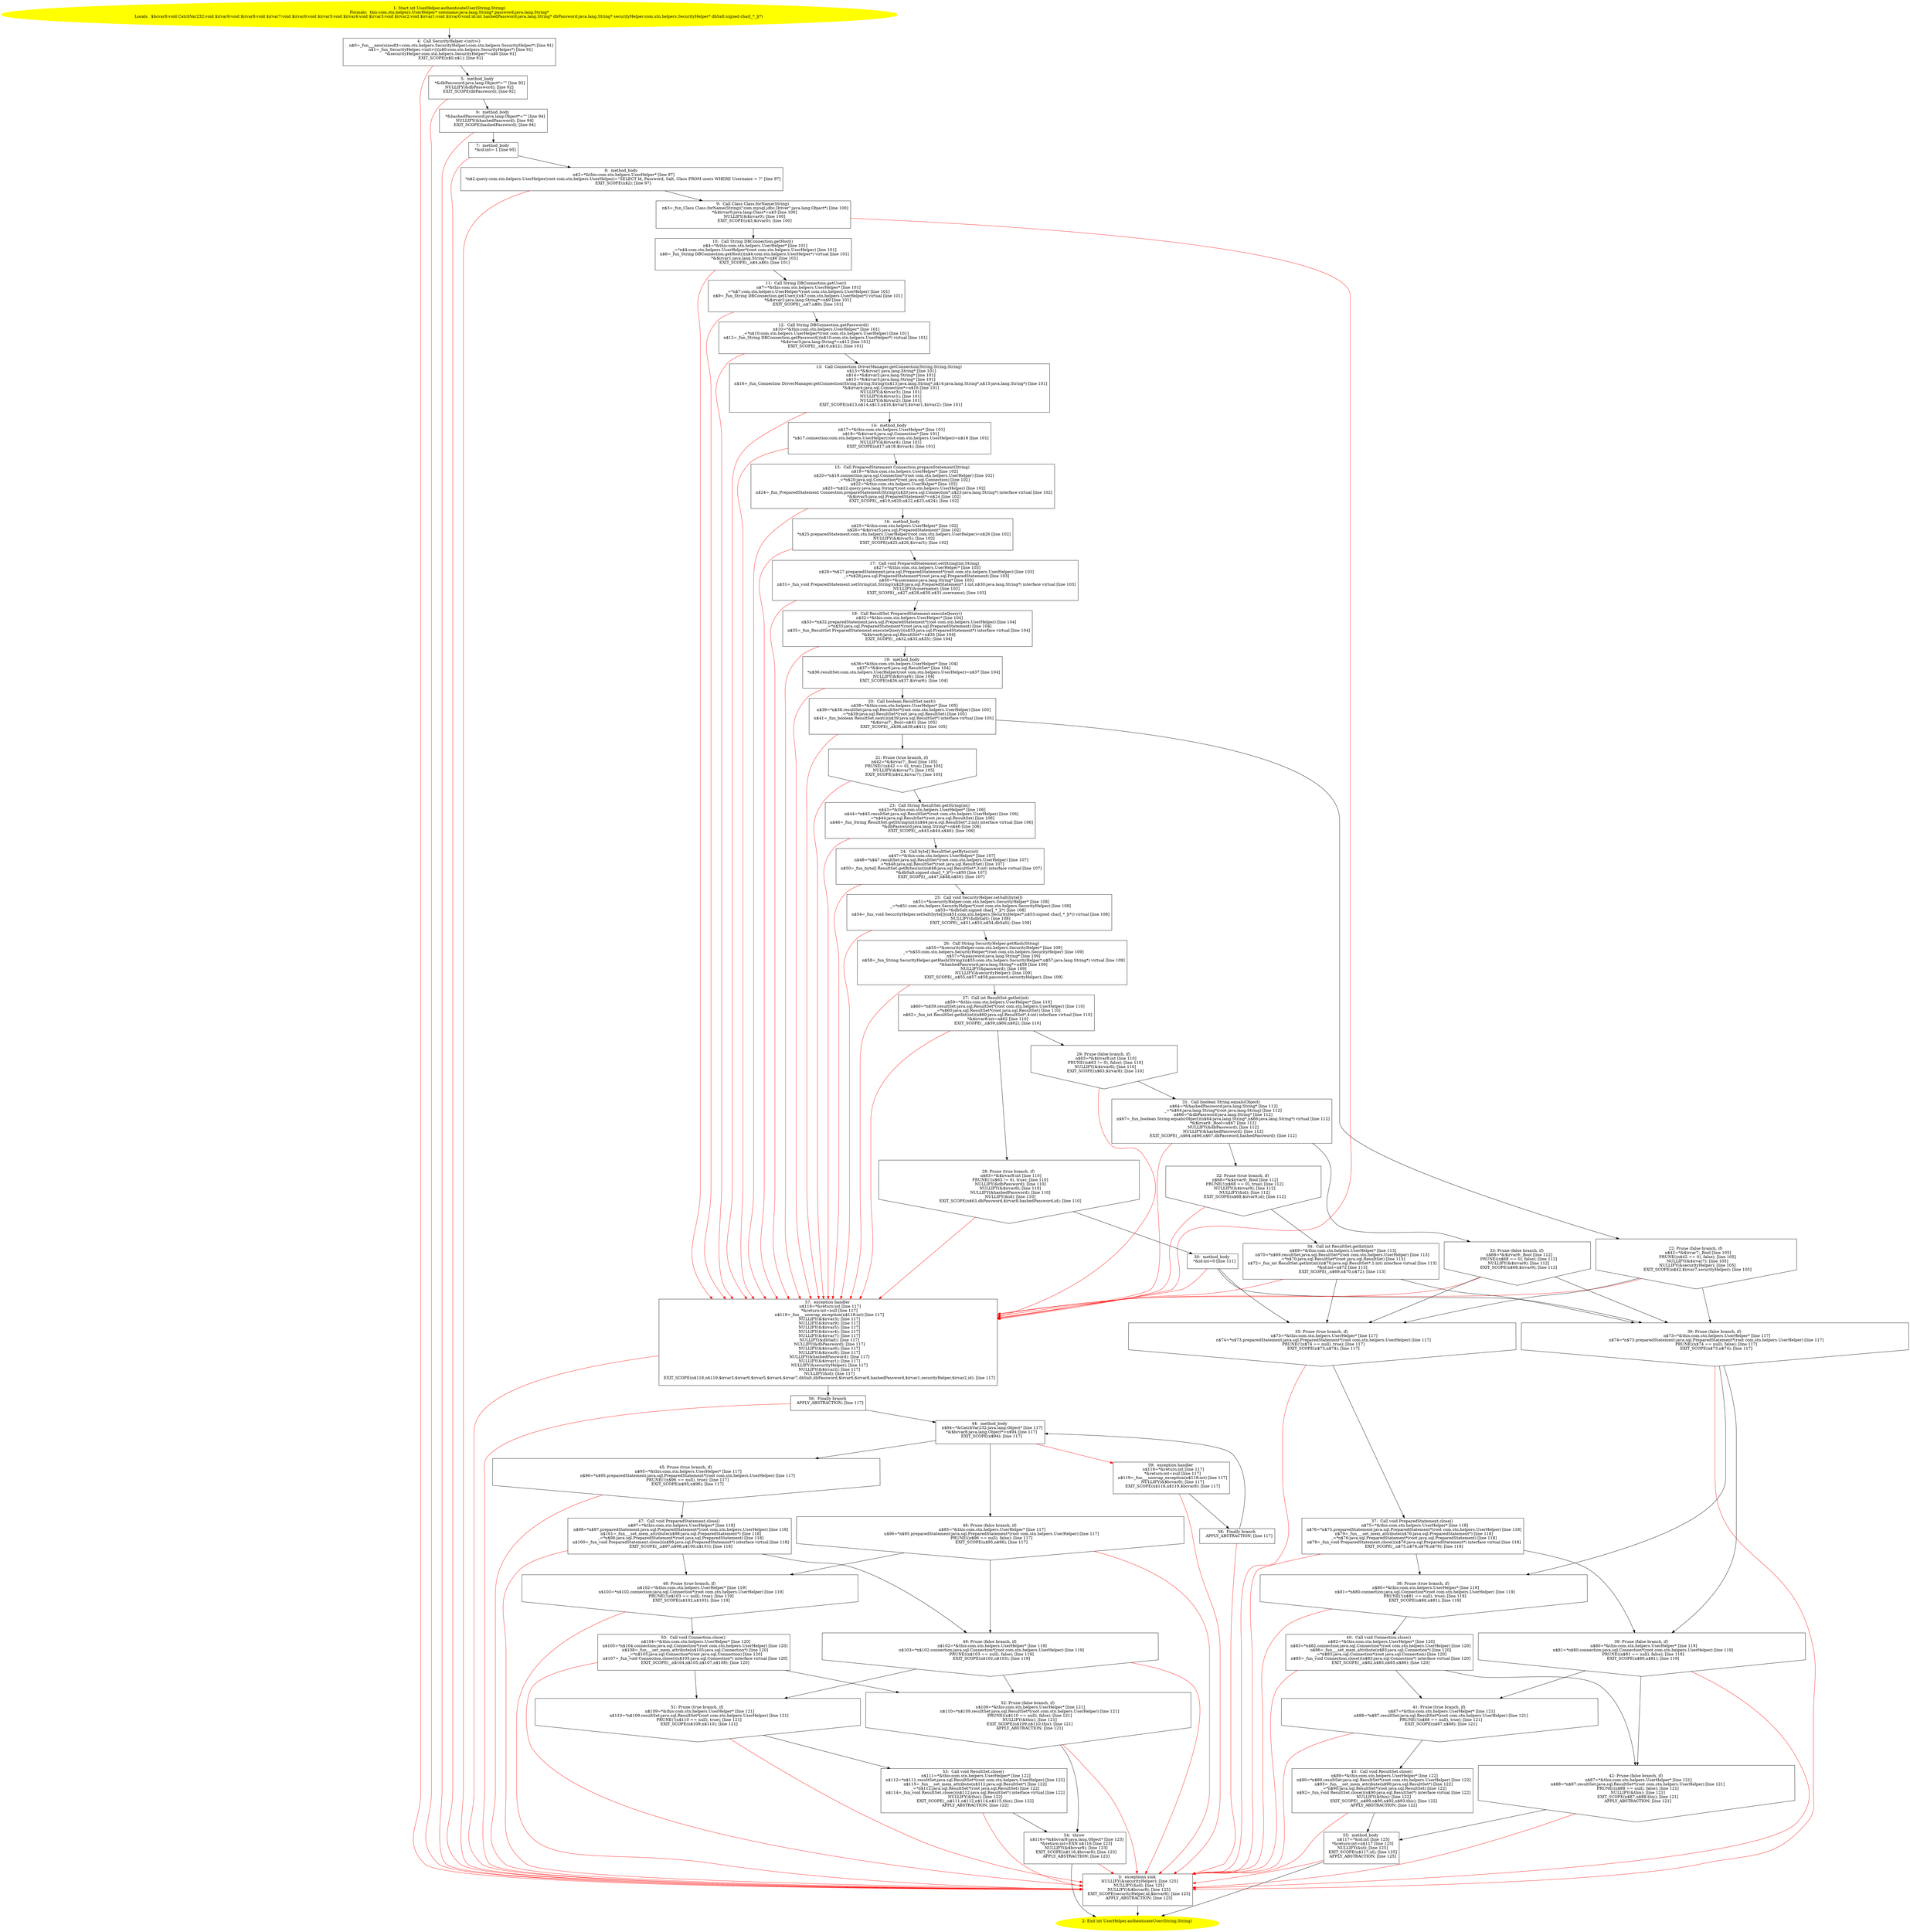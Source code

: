 /* @generated */
digraph cfg {
"com.stn.helpers.UserHelper.authenticateUser(java.lang.String,java.lang.String):int.e6f990b32f0ebd1e8c2f9adc16416275_1" [label="1: Start int UserHelper.authenticateUser(String,String)\nFormals:  this:com.stn.helpers.UserHelper* username:java.lang.String* password:java.lang.String*\nLocals:  $bcvar8:void CatchVar232:void $irvar9:void $irvar8:void $irvar7:void $irvar6:void $irvar5:void $irvar4:void $irvar3:void $irvar2:void $irvar1:void $irvar0:void id:int hashedPassword:java.lang.String* dbPassword:java.lang.String* securityHelper:com.stn.helpers.SecurityHelper* dbSalt:signed char[_*_](*) \n  " color=yellow style=filled]
	

	 "com.stn.helpers.UserHelper.authenticateUser(java.lang.String,java.lang.String):int.e6f990b32f0ebd1e8c2f9adc16416275_1" -> "com.stn.helpers.UserHelper.authenticateUser(java.lang.String,java.lang.String):int.e6f990b32f0ebd1e8c2f9adc16416275_4" ;
"com.stn.helpers.UserHelper.authenticateUser(java.lang.String,java.lang.String):int.e6f990b32f0ebd1e8c2f9adc16416275_2" [label="2: Exit int UserHelper.authenticateUser(String,String) \n  " color=yellow style=filled]
	

"com.stn.helpers.UserHelper.authenticateUser(java.lang.String,java.lang.String):int.e6f990b32f0ebd1e8c2f9adc16416275_3" [label="3:  exceptions sink \n   NULLIFY(&securityHelper); [line 125]\n  NULLIFY(&id); [line 125]\n  NULLIFY(&$bcvar8); [line 125]\n  EXIT_SCOPE(securityHelper,id,$bcvar8); [line 125]\n  APPLY_ABSTRACTION; [line 125]\n " shape="box"]
	

	 "com.stn.helpers.UserHelper.authenticateUser(java.lang.String,java.lang.String):int.e6f990b32f0ebd1e8c2f9adc16416275_3" -> "com.stn.helpers.UserHelper.authenticateUser(java.lang.String,java.lang.String):int.e6f990b32f0ebd1e8c2f9adc16416275_2" ;
"com.stn.helpers.UserHelper.authenticateUser(java.lang.String,java.lang.String):int.e6f990b32f0ebd1e8c2f9adc16416275_4" [label="4:  Call SecurityHelper.<init>() \n   n$0=_fun___new(sizeof(t=com.stn.helpers.SecurityHelper):com.stn.helpers.SecurityHelper*) [line 91]\n  n$1=_fun_SecurityHelper.<init>()(n$0:com.stn.helpers.SecurityHelper*) [line 91]\n  *&securityHelper:com.stn.helpers.SecurityHelper*=n$0 [line 91]\n  EXIT_SCOPE(n$0,n$1); [line 91]\n " shape="box"]
	

	 "com.stn.helpers.UserHelper.authenticateUser(java.lang.String,java.lang.String):int.e6f990b32f0ebd1e8c2f9adc16416275_4" -> "com.stn.helpers.UserHelper.authenticateUser(java.lang.String,java.lang.String):int.e6f990b32f0ebd1e8c2f9adc16416275_5" ;
	 "com.stn.helpers.UserHelper.authenticateUser(java.lang.String,java.lang.String):int.e6f990b32f0ebd1e8c2f9adc16416275_4" -> "com.stn.helpers.UserHelper.authenticateUser(java.lang.String,java.lang.String):int.e6f990b32f0ebd1e8c2f9adc16416275_3" [color="red" ];
"com.stn.helpers.UserHelper.authenticateUser(java.lang.String,java.lang.String):int.e6f990b32f0ebd1e8c2f9adc16416275_5" [label="5:  method_body \n   *&dbPassword:java.lang.Object*=\"\" [line 92]\n  NULLIFY(&dbPassword); [line 92]\n  EXIT_SCOPE(dbPassword); [line 92]\n " shape="box"]
	

	 "com.stn.helpers.UserHelper.authenticateUser(java.lang.String,java.lang.String):int.e6f990b32f0ebd1e8c2f9adc16416275_5" -> "com.stn.helpers.UserHelper.authenticateUser(java.lang.String,java.lang.String):int.e6f990b32f0ebd1e8c2f9adc16416275_6" ;
	 "com.stn.helpers.UserHelper.authenticateUser(java.lang.String,java.lang.String):int.e6f990b32f0ebd1e8c2f9adc16416275_5" -> "com.stn.helpers.UserHelper.authenticateUser(java.lang.String,java.lang.String):int.e6f990b32f0ebd1e8c2f9adc16416275_3" [color="red" ];
"com.stn.helpers.UserHelper.authenticateUser(java.lang.String,java.lang.String):int.e6f990b32f0ebd1e8c2f9adc16416275_6" [label="6:  method_body \n   *&hashedPassword:java.lang.Object*=\"\" [line 94]\n  NULLIFY(&hashedPassword); [line 94]\n  EXIT_SCOPE(hashedPassword); [line 94]\n " shape="box"]
	

	 "com.stn.helpers.UserHelper.authenticateUser(java.lang.String,java.lang.String):int.e6f990b32f0ebd1e8c2f9adc16416275_6" -> "com.stn.helpers.UserHelper.authenticateUser(java.lang.String,java.lang.String):int.e6f990b32f0ebd1e8c2f9adc16416275_7" ;
	 "com.stn.helpers.UserHelper.authenticateUser(java.lang.String,java.lang.String):int.e6f990b32f0ebd1e8c2f9adc16416275_6" -> "com.stn.helpers.UserHelper.authenticateUser(java.lang.String,java.lang.String):int.e6f990b32f0ebd1e8c2f9adc16416275_3" [color="red" ];
"com.stn.helpers.UserHelper.authenticateUser(java.lang.String,java.lang.String):int.e6f990b32f0ebd1e8c2f9adc16416275_7" [label="7:  method_body \n   *&id:int=-1 [line 95]\n " shape="box"]
	

	 "com.stn.helpers.UserHelper.authenticateUser(java.lang.String,java.lang.String):int.e6f990b32f0ebd1e8c2f9adc16416275_7" -> "com.stn.helpers.UserHelper.authenticateUser(java.lang.String,java.lang.String):int.e6f990b32f0ebd1e8c2f9adc16416275_8" ;
	 "com.stn.helpers.UserHelper.authenticateUser(java.lang.String,java.lang.String):int.e6f990b32f0ebd1e8c2f9adc16416275_7" -> "com.stn.helpers.UserHelper.authenticateUser(java.lang.String,java.lang.String):int.e6f990b32f0ebd1e8c2f9adc16416275_3" [color="red" ];
"com.stn.helpers.UserHelper.authenticateUser(java.lang.String,java.lang.String):int.e6f990b32f0ebd1e8c2f9adc16416275_8" [label="8:  method_body \n   n$2=*&this:com.stn.helpers.UserHelper* [line 97]\n  *n$2.query:com.stn.helpers.UserHelper(root com.stn.helpers.UserHelper)=\"SELECT Id, Password, Salt, Class FROM users WHERE Username = ?\" [line 97]\n  EXIT_SCOPE(n$2); [line 97]\n " shape="box"]
	

	 "com.stn.helpers.UserHelper.authenticateUser(java.lang.String,java.lang.String):int.e6f990b32f0ebd1e8c2f9adc16416275_8" -> "com.stn.helpers.UserHelper.authenticateUser(java.lang.String,java.lang.String):int.e6f990b32f0ebd1e8c2f9adc16416275_9" ;
	 "com.stn.helpers.UserHelper.authenticateUser(java.lang.String,java.lang.String):int.e6f990b32f0ebd1e8c2f9adc16416275_8" -> "com.stn.helpers.UserHelper.authenticateUser(java.lang.String,java.lang.String):int.e6f990b32f0ebd1e8c2f9adc16416275_3" [color="red" ];
"com.stn.helpers.UserHelper.authenticateUser(java.lang.String,java.lang.String):int.e6f990b32f0ebd1e8c2f9adc16416275_9" [label="9:  Call Class Class.forName(String) \n   n$3=_fun_Class Class.forName(String)(\"com.mysql.jdbc.Driver\":java.lang.Object*) [line 100]\n  *&$irvar0:java.lang.Class*=n$3 [line 100]\n  NULLIFY(&$irvar0); [line 100]\n  EXIT_SCOPE(n$3,$irvar0); [line 100]\n " shape="box"]
	

	 "com.stn.helpers.UserHelper.authenticateUser(java.lang.String,java.lang.String):int.e6f990b32f0ebd1e8c2f9adc16416275_9" -> "com.stn.helpers.UserHelper.authenticateUser(java.lang.String,java.lang.String):int.e6f990b32f0ebd1e8c2f9adc16416275_10" ;
	 "com.stn.helpers.UserHelper.authenticateUser(java.lang.String,java.lang.String):int.e6f990b32f0ebd1e8c2f9adc16416275_9" -> "com.stn.helpers.UserHelper.authenticateUser(java.lang.String,java.lang.String):int.e6f990b32f0ebd1e8c2f9adc16416275_57" [color="red" ];
"com.stn.helpers.UserHelper.authenticateUser(java.lang.String,java.lang.String):int.e6f990b32f0ebd1e8c2f9adc16416275_10" [label="10:  Call String DBConnection.getHost() \n   n$4=*&this:com.stn.helpers.UserHelper* [line 101]\n  _=*n$4:com.stn.helpers.UserHelper*(root com.stn.helpers.UserHelper) [line 101]\n  n$6=_fun_String DBConnection.getHost()(n$4:com.stn.helpers.UserHelper*) virtual [line 101]\n  *&$irvar1:java.lang.String*=n$6 [line 101]\n  EXIT_SCOPE(_,n$4,n$6); [line 101]\n " shape="box"]
	

	 "com.stn.helpers.UserHelper.authenticateUser(java.lang.String,java.lang.String):int.e6f990b32f0ebd1e8c2f9adc16416275_10" -> "com.stn.helpers.UserHelper.authenticateUser(java.lang.String,java.lang.String):int.e6f990b32f0ebd1e8c2f9adc16416275_11" ;
	 "com.stn.helpers.UserHelper.authenticateUser(java.lang.String,java.lang.String):int.e6f990b32f0ebd1e8c2f9adc16416275_10" -> "com.stn.helpers.UserHelper.authenticateUser(java.lang.String,java.lang.String):int.e6f990b32f0ebd1e8c2f9adc16416275_57" [color="red" ];
"com.stn.helpers.UserHelper.authenticateUser(java.lang.String,java.lang.String):int.e6f990b32f0ebd1e8c2f9adc16416275_11" [label="11:  Call String DBConnection.getUser() \n   n$7=*&this:com.stn.helpers.UserHelper* [line 101]\n  _=*n$7:com.stn.helpers.UserHelper*(root com.stn.helpers.UserHelper) [line 101]\n  n$9=_fun_String DBConnection.getUser()(n$7:com.stn.helpers.UserHelper*) virtual [line 101]\n  *&$irvar2:java.lang.String*=n$9 [line 101]\n  EXIT_SCOPE(_,n$7,n$9); [line 101]\n " shape="box"]
	

	 "com.stn.helpers.UserHelper.authenticateUser(java.lang.String,java.lang.String):int.e6f990b32f0ebd1e8c2f9adc16416275_11" -> "com.stn.helpers.UserHelper.authenticateUser(java.lang.String,java.lang.String):int.e6f990b32f0ebd1e8c2f9adc16416275_12" ;
	 "com.stn.helpers.UserHelper.authenticateUser(java.lang.String,java.lang.String):int.e6f990b32f0ebd1e8c2f9adc16416275_11" -> "com.stn.helpers.UserHelper.authenticateUser(java.lang.String,java.lang.String):int.e6f990b32f0ebd1e8c2f9adc16416275_57" [color="red" ];
"com.stn.helpers.UserHelper.authenticateUser(java.lang.String,java.lang.String):int.e6f990b32f0ebd1e8c2f9adc16416275_12" [label="12:  Call String DBConnection.getPassword() \n   n$10=*&this:com.stn.helpers.UserHelper* [line 101]\n  _=*n$10:com.stn.helpers.UserHelper*(root com.stn.helpers.UserHelper) [line 101]\n  n$12=_fun_String DBConnection.getPassword()(n$10:com.stn.helpers.UserHelper*) virtual [line 101]\n  *&$irvar3:java.lang.String*=n$12 [line 101]\n  EXIT_SCOPE(_,n$10,n$12); [line 101]\n " shape="box"]
	

	 "com.stn.helpers.UserHelper.authenticateUser(java.lang.String,java.lang.String):int.e6f990b32f0ebd1e8c2f9adc16416275_12" -> "com.stn.helpers.UserHelper.authenticateUser(java.lang.String,java.lang.String):int.e6f990b32f0ebd1e8c2f9adc16416275_13" ;
	 "com.stn.helpers.UserHelper.authenticateUser(java.lang.String,java.lang.String):int.e6f990b32f0ebd1e8c2f9adc16416275_12" -> "com.stn.helpers.UserHelper.authenticateUser(java.lang.String,java.lang.String):int.e6f990b32f0ebd1e8c2f9adc16416275_57" [color="red" ];
"com.stn.helpers.UserHelper.authenticateUser(java.lang.String,java.lang.String):int.e6f990b32f0ebd1e8c2f9adc16416275_13" [label="13:  Call Connection DriverManager.getConnection(String,String,String) \n   n$13=*&$irvar1:java.lang.String* [line 101]\n  n$14=*&$irvar2:java.lang.String* [line 101]\n  n$15=*&$irvar3:java.lang.String* [line 101]\n  n$16=_fun_Connection DriverManager.getConnection(String,String,String)(n$13:java.lang.String*,n$14:java.lang.String*,n$15:java.lang.String*) [line 101]\n  *&$irvar4:java.sql.Connection*=n$16 [line 101]\n  NULLIFY(&$irvar3); [line 101]\n  NULLIFY(&$irvar1); [line 101]\n  NULLIFY(&$irvar2); [line 101]\n  EXIT_SCOPE(n$13,n$14,n$15,n$16,$irvar3,$irvar1,$irvar2); [line 101]\n " shape="box"]
	

	 "com.stn.helpers.UserHelper.authenticateUser(java.lang.String,java.lang.String):int.e6f990b32f0ebd1e8c2f9adc16416275_13" -> "com.stn.helpers.UserHelper.authenticateUser(java.lang.String,java.lang.String):int.e6f990b32f0ebd1e8c2f9adc16416275_14" ;
	 "com.stn.helpers.UserHelper.authenticateUser(java.lang.String,java.lang.String):int.e6f990b32f0ebd1e8c2f9adc16416275_13" -> "com.stn.helpers.UserHelper.authenticateUser(java.lang.String,java.lang.String):int.e6f990b32f0ebd1e8c2f9adc16416275_57" [color="red" ];
"com.stn.helpers.UserHelper.authenticateUser(java.lang.String,java.lang.String):int.e6f990b32f0ebd1e8c2f9adc16416275_14" [label="14:  method_body \n   n$17=*&this:com.stn.helpers.UserHelper* [line 101]\n  n$18=*&$irvar4:java.sql.Connection* [line 101]\n  *n$17.connection:com.stn.helpers.UserHelper(root com.stn.helpers.UserHelper)=n$18 [line 101]\n  NULLIFY(&$irvar4); [line 101]\n  EXIT_SCOPE(n$17,n$18,$irvar4); [line 101]\n " shape="box"]
	

	 "com.stn.helpers.UserHelper.authenticateUser(java.lang.String,java.lang.String):int.e6f990b32f0ebd1e8c2f9adc16416275_14" -> "com.stn.helpers.UserHelper.authenticateUser(java.lang.String,java.lang.String):int.e6f990b32f0ebd1e8c2f9adc16416275_15" ;
	 "com.stn.helpers.UserHelper.authenticateUser(java.lang.String,java.lang.String):int.e6f990b32f0ebd1e8c2f9adc16416275_14" -> "com.stn.helpers.UserHelper.authenticateUser(java.lang.String,java.lang.String):int.e6f990b32f0ebd1e8c2f9adc16416275_57" [color="red" ];
"com.stn.helpers.UserHelper.authenticateUser(java.lang.String,java.lang.String):int.e6f990b32f0ebd1e8c2f9adc16416275_15" [label="15:  Call PreparedStatement Connection.prepareStatement(String) \n   n$19=*&this:com.stn.helpers.UserHelper* [line 102]\n  n$20=*n$19.connection:java.sql.Connection*(root com.stn.helpers.UserHelper) [line 102]\n  _=*n$20:java.sql.Connection*(root java.sql.Connection) [line 102]\n  n$22=*&this:com.stn.helpers.UserHelper* [line 102]\n  n$23=*n$22.query:java.lang.String*(root com.stn.helpers.UserHelper) [line 102]\n  n$24=_fun_PreparedStatement Connection.prepareStatement(String)(n$20:java.sql.Connection*,n$23:java.lang.String*) interface virtual [line 102]\n  *&$irvar5:java.sql.PreparedStatement*=n$24 [line 102]\n  EXIT_SCOPE(_,n$19,n$20,n$22,n$23,n$24); [line 102]\n " shape="box"]
	

	 "com.stn.helpers.UserHelper.authenticateUser(java.lang.String,java.lang.String):int.e6f990b32f0ebd1e8c2f9adc16416275_15" -> "com.stn.helpers.UserHelper.authenticateUser(java.lang.String,java.lang.String):int.e6f990b32f0ebd1e8c2f9adc16416275_16" ;
	 "com.stn.helpers.UserHelper.authenticateUser(java.lang.String,java.lang.String):int.e6f990b32f0ebd1e8c2f9adc16416275_15" -> "com.stn.helpers.UserHelper.authenticateUser(java.lang.String,java.lang.String):int.e6f990b32f0ebd1e8c2f9adc16416275_57" [color="red" ];
"com.stn.helpers.UserHelper.authenticateUser(java.lang.String,java.lang.String):int.e6f990b32f0ebd1e8c2f9adc16416275_16" [label="16:  method_body \n   n$25=*&this:com.stn.helpers.UserHelper* [line 102]\n  n$26=*&$irvar5:java.sql.PreparedStatement* [line 102]\n  *n$25.preparedStatement:com.stn.helpers.UserHelper(root com.stn.helpers.UserHelper)=n$26 [line 102]\n  NULLIFY(&$irvar5); [line 102]\n  EXIT_SCOPE(n$25,n$26,$irvar5); [line 102]\n " shape="box"]
	

	 "com.stn.helpers.UserHelper.authenticateUser(java.lang.String,java.lang.String):int.e6f990b32f0ebd1e8c2f9adc16416275_16" -> "com.stn.helpers.UserHelper.authenticateUser(java.lang.String,java.lang.String):int.e6f990b32f0ebd1e8c2f9adc16416275_17" ;
	 "com.stn.helpers.UserHelper.authenticateUser(java.lang.String,java.lang.String):int.e6f990b32f0ebd1e8c2f9adc16416275_16" -> "com.stn.helpers.UserHelper.authenticateUser(java.lang.String,java.lang.String):int.e6f990b32f0ebd1e8c2f9adc16416275_57" [color="red" ];
"com.stn.helpers.UserHelper.authenticateUser(java.lang.String,java.lang.String):int.e6f990b32f0ebd1e8c2f9adc16416275_17" [label="17:  Call void PreparedStatement.setString(int,String) \n   n$27=*&this:com.stn.helpers.UserHelper* [line 103]\n  n$28=*n$27.preparedStatement:java.sql.PreparedStatement*(root com.stn.helpers.UserHelper) [line 103]\n  _=*n$28:java.sql.PreparedStatement*(root java.sql.PreparedStatement) [line 103]\n  n$30=*&username:java.lang.String* [line 103]\n  n$31=_fun_void PreparedStatement.setString(int,String)(n$28:java.sql.PreparedStatement*,1:int,n$30:java.lang.String*) interface virtual [line 103]\n  NULLIFY(&username); [line 103]\n  EXIT_SCOPE(_,n$27,n$28,n$30,n$31,username); [line 103]\n " shape="box"]
	

	 "com.stn.helpers.UserHelper.authenticateUser(java.lang.String,java.lang.String):int.e6f990b32f0ebd1e8c2f9adc16416275_17" -> "com.stn.helpers.UserHelper.authenticateUser(java.lang.String,java.lang.String):int.e6f990b32f0ebd1e8c2f9adc16416275_18" ;
	 "com.stn.helpers.UserHelper.authenticateUser(java.lang.String,java.lang.String):int.e6f990b32f0ebd1e8c2f9adc16416275_17" -> "com.stn.helpers.UserHelper.authenticateUser(java.lang.String,java.lang.String):int.e6f990b32f0ebd1e8c2f9adc16416275_57" [color="red" ];
"com.stn.helpers.UserHelper.authenticateUser(java.lang.String,java.lang.String):int.e6f990b32f0ebd1e8c2f9adc16416275_18" [label="18:  Call ResultSet PreparedStatement.executeQuery() \n   n$32=*&this:com.stn.helpers.UserHelper* [line 104]\n  n$33=*n$32.preparedStatement:java.sql.PreparedStatement*(root com.stn.helpers.UserHelper) [line 104]\n  _=*n$33:java.sql.PreparedStatement*(root java.sql.PreparedStatement) [line 104]\n  n$35=_fun_ResultSet PreparedStatement.executeQuery()(n$33:java.sql.PreparedStatement*) interface virtual [line 104]\n  *&$irvar6:java.sql.ResultSet*=n$35 [line 104]\n  EXIT_SCOPE(_,n$32,n$33,n$35); [line 104]\n " shape="box"]
	

	 "com.stn.helpers.UserHelper.authenticateUser(java.lang.String,java.lang.String):int.e6f990b32f0ebd1e8c2f9adc16416275_18" -> "com.stn.helpers.UserHelper.authenticateUser(java.lang.String,java.lang.String):int.e6f990b32f0ebd1e8c2f9adc16416275_19" ;
	 "com.stn.helpers.UserHelper.authenticateUser(java.lang.String,java.lang.String):int.e6f990b32f0ebd1e8c2f9adc16416275_18" -> "com.stn.helpers.UserHelper.authenticateUser(java.lang.String,java.lang.String):int.e6f990b32f0ebd1e8c2f9adc16416275_57" [color="red" ];
"com.stn.helpers.UserHelper.authenticateUser(java.lang.String,java.lang.String):int.e6f990b32f0ebd1e8c2f9adc16416275_19" [label="19:  method_body \n   n$36=*&this:com.stn.helpers.UserHelper* [line 104]\n  n$37=*&$irvar6:java.sql.ResultSet* [line 104]\n  *n$36.resultSet:com.stn.helpers.UserHelper(root com.stn.helpers.UserHelper)=n$37 [line 104]\n  NULLIFY(&$irvar6); [line 104]\n  EXIT_SCOPE(n$36,n$37,$irvar6); [line 104]\n " shape="box"]
	

	 "com.stn.helpers.UserHelper.authenticateUser(java.lang.String,java.lang.String):int.e6f990b32f0ebd1e8c2f9adc16416275_19" -> "com.stn.helpers.UserHelper.authenticateUser(java.lang.String,java.lang.String):int.e6f990b32f0ebd1e8c2f9adc16416275_20" ;
	 "com.stn.helpers.UserHelper.authenticateUser(java.lang.String,java.lang.String):int.e6f990b32f0ebd1e8c2f9adc16416275_19" -> "com.stn.helpers.UserHelper.authenticateUser(java.lang.String,java.lang.String):int.e6f990b32f0ebd1e8c2f9adc16416275_57" [color="red" ];
"com.stn.helpers.UserHelper.authenticateUser(java.lang.String,java.lang.String):int.e6f990b32f0ebd1e8c2f9adc16416275_20" [label="20:  Call boolean ResultSet.next() \n   n$38=*&this:com.stn.helpers.UserHelper* [line 105]\n  n$39=*n$38.resultSet:java.sql.ResultSet*(root com.stn.helpers.UserHelper) [line 105]\n  _=*n$39:java.sql.ResultSet*(root java.sql.ResultSet) [line 105]\n  n$41=_fun_boolean ResultSet.next()(n$39:java.sql.ResultSet*) interface virtual [line 105]\n  *&$irvar7:_Bool=n$41 [line 105]\n  EXIT_SCOPE(_,n$38,n$39,n$41); [line 105]\n " shape="box"]
	

	 "com.stn.helpers.UserHelper.authenticateUser(java.lang.String,java.lang.String):int.e6f990b32f0ebd1e8c2f9adc16416275_20" -> "com.stn.helpers.UserHelper.authenticateUser(java.lang.String,java.lang.String):int.e6f990b32f0ebd1e8c2f9adc16416275_21" ;
	 "com.stn.helpers.UserHelper.authenticateUser(java.lang.String,java.lang.String):int.e6f990b32f0ebd1e8c2f9adc16416275_20" -> "com.stn.helpers.UserHelper.authenticateUser(java.lang.String,java.lang.String):int.e6f990b32f0ebd1e8c2f9adc16416275_22" ;
	 "com.stn.helpers.UserHelper.authenticateUser(java.lang.String,java.lang.String):int.e6f990b32f0ebd1e8c2f9adc16416275_20" -> "com.stn.helpers.UserHelper.authenticateUser(java.lang.String,java.lang.String):int.e6f990b32f0ebd1e8c2f9adc16416275_57" [color="red" ];
"com.stn.helpers.UserHelper.authenticateUser(java.lang.String,java.lang.String):int.e6f990b32f0ebd1e8c2f9adc16416275_21" [label="21: Prune (true branch, if) \n   n$42=*&$irvar7:_Bool [line 105]\n  PRUNE(!(n$42 == 0), true); [line 105]\n  NULLIFY(&$irvar7); [line 105]\n  EXIT_SCOPE(n$42,$irvar7); [line 105]\n " shape="invhouse"]
	

	 "com.stn.helpers.UserHelper.authenticateUser(java.lang.String,java.lang.String):int.e6f990b32f0ebd1e8c2f9adc16416275_21" -> "com.stn.helpers.UserHelper.authenticateUser(java.lang.String,java.lang.String):int.e6f990b32f0ebd1e8c2f9adc16416275_23" ;
	 "com.stn.helpers.UserHelper.authenticateUser(java.lang.String,java.lang.String):int.e6f990b32f0ebd1e8c2f9adc16416275_21" -> "com.stn.helpers.UserHelper.authenticateUser(java.lang.String,java.lang.String):int.e6f990b32f0ebd1e8c2f9adc16416275_57" [color="red" ];
"com.stn.helpers.UserHelper.authenticateUser(java.lang.String,java.lang.String):int.e6f990b32f0ebd1e8c2f9adc16416275_22" [label="22: Prune (false branch, if) \n   n$42=*&$irvar7:_Bool [line 105]\n  PRUNE((n$42 == 0), false); [line 105]\n  NULLIFY(&$irvar7); [line 105]\n  NULLIFY(&securityHelper); [line 105]\n  EXIT_SCOPE(n$42,$irvar7,securityHelper); [line 105]\n " shape="invhouse"]
	

	 "com.stn.helpers.UserHelper.authenticateUser(java.lang.String,java.lang.String):int.e6f990b32f0ebd1e8c2f9adc16416275_22" -> "com.stn.helpers.UserHelper.authenticateUser(java.lang.String,java.lang.String):int.e6f990b32f0ebd1e8c2f9adc16416275_35" ;
	 "com.stn.helpers.UserHelper.authenticateUser(java.lang.String,java.lang.String):int.e6f990b32f0ebd1e8c2f9adc16416275_22" -> "com.stn.helpers.UserHelper.authenticateUser(java.lang.String,java.lang.String):int.e6f990b32f0ebd1e8c2f9adc16416275_36" ;
	 "com.stn.helpers.UserHelper.authenticateUser(java.lang.String,java.lang.String):int.e6f990b32f0ebd1e8c2f9adc16416275_22" -> "com.stn.helpers.UserHelper.authenticateUser(java.lang.String,java.lang.String):int.e6f990b32f0ebd1e8c2f9adc16416275_57" [color="red" ];
"com.stn.helpers.UserHelper.authenticateUser(java.lang.String,java.lang.String):int.e6f990b32f0ebd1e8c2f9adc16416275_23" [label="23:  Call String ResultSet.getString(int) \n   n$43=*&this:com.stn.helpers.UserHelper* [line 106]\n  n$44=*n$43.resultSet:java.sql.ResultSet*(root com.stn.helpers.UserHelper) [line 106]\n  _=*n$44:java.sql.ResultSet*(root java.sql.ResultSet) [line 106]\n  n$46=_fun_String ResultSet.getString(int)(n$44:java.sql.ResultSet*,2:int) interface virtual [line 106]\n  *&dbPassword:java.lang.String*=n$46 [line 106]\n  EXIT_SCOPE(_,n$43,n$44,n$46); [line 106]\n " shape="box"]
	

	 "com.stn.helpers.UserHelper.authenticateUser(java.lang.String,java.lang.String):int.e6f990b32f0ebd1e8c2f9adc16416275_23" -> "com.stn.helpers.UserHelper.authenticateUser(java.lang.String,java.lang.String):int.e6f990b32f0ebd1e8c2f9adc16416275_24" ;
	 "com.stn.helpers.UserHelper.authenticateUser(java.lang.String,java.lang.String):int.e6f990b32f0ebd1e8c2f9adc16416275_23" -> "com.stn.helpers.UserHelper.authenticateUser(java.lang.String,java.lang.String):int.e6f990b32f0ebd1e8c2f9adc16416275_57" [color="red" ];
"com.stn.helpers.UserHelper.authenticateUser(java.lang.String,java.lang.String):int.e6f990b32f0ebd1e8c2f9adc16416275_24" [label="24:  Call byte[] ResultSet.getBytes(int) \n   n$47=*&this:com.stn.helpers.UserHelper* [line 107]\n  n$48=*n$47.resultSet:java.sql.ResultSet*(root com.stn.helpers.UserHelper) [line 107]\n  _=*n$48:java.sql.ResultSet*(root java.sql.ResultSet) [line 107]\n  n$50=_fun_byte[] ResultSet.getBytes(int)(n$48:java.sql.ResultSet*,3:int) interface virtual [line 107]\n  *&dbSalt:signed char[_*_](*)=n$50 [line 107]\n  EXIT_SCOPE(_,n$47,n$48,n$50); [line 107]\n " shape="box"]
	

	 "com.stn.helpers.UserHelper.authenticateUser(java.lang.String,java.lang.String):int.e6f990b32f0ebd1e8c2f9adc16416275_24" -> "com.stn.helpers.UserHelper.authenticateUser(java.lang.String,java.lang.String):int.e6f990b32f0ebd1e8c2f9adc16416275_25" ;
	 "com.stn.helpers.UserHelper.authenticateUser(java.lang.String,java.lang.String):int.e6f990b32f0ebd1e8c2f9adc16416275_24" -> "com.stn.helpers.UserHelper.authenticateUser(java.lang.String,java.lang.String):int.e6f990b32f0ebd1e8c2f9adc16416275_57" [color="red" ];
"com.stn.helpers.UserHelper.authenticateUser(java.lang.String,java.lang.String):int.e6f990b32f0ebd1e8c2f9adc16416275_25" [label="25:  Call void SecurityHelper.setSalt(byte[]) \n   n$51=*&securityHelper:com.stn.helpers.SecurityHelper* [line 108]\n  _=*n$51:com.stn.helpers.SecurityHelper*(root com.stn.helpers.SecurityHelper) [line 108]\n  n$53=*&dbSalt:signed char[_*_](*) [line 108]\n  n$54=_fun_void SecurityHelper.setSalt(byte[])(n$51:com.stn.helpers.SecurityHelper*,n$53:signed char[_*_](*)) virtual [line 108]\n  NULLIFY(&dbSalt); [line 108]\n  EXIT_SCOPE(_,n$51,n$53,n$54,dbSalt); [line 108]\n " shape="box"]
	

	 "com.stn.helpers.UserHelper.authenticateUser(java.lang.String,java.lang.String):int.e6f990b32f0ebd1e8c2f9adc16416275_25" -> "com.stn.helpers.UserHelper.authenticateUser(java.lang.String,java.lang.String):int.e6f990b32f0ebd1e8c2f9adc16416275_26" ;
	 "com.stn.helpers.UserHelper.authenticateUser(java.lang.String,java.lang.String):int.e6f990b32f0ebd1e8c2f9adc16416275_25" -> "com.stn.helpers.UserHelper.authenticateUser(java.lang.String,java.lang.String):int.e6f990b32f0ebd1e8c2f9adc16416275_57" [color="red" ];
"com.stn.helpers.UserHelper.authenticateUser(java.lang.String,java.lang.String):int.e6f990b32f0ebd1e8c2f9adc16416275_26" [label="26:  Call String SecurityHelper.getHash(String) \n   n$55=*&securityHelper:com.stn.helpers.SecurityHelper* [line 109]\n  _=*n$55:com.stn.helpers.SecurityHelper*(root com.stn.helpers.SecurityHelper) [line 109]\n  n$57=*&password:java.lang.String* [line 109]\n  n$58=_fun_String SecurityHelper.getHash(String)(n$55:com.stn.helpers.SecurityHelper*,n$57:java.lang.String*) virtual [line 109]\n  *&hashedPassword:java.lang.String*=n$58 [line 109]\n  NULLIFY(&password); [line 109]\n  NULLIFY(&securityHelper); [line 109]\n  EXIT_SCOPE(_,n$55,n$57,n$58,password,securityHelper); [line 109]\n " shape="box"]
	

	 "com.stn.helpers.UserHelper.authenticateUser(java.lang.String,java.lang.String):int.e6f990b32f0ebd1e8c2f9adc16416275_26" -> "com.stn.helpers.UserHelper.authenticateUser(java.lang.String,java.lang.String):int.e6f990b32f0ebd1e8c2f9adc16416275_27" ;
	 "com.stn.helpers.UserHelper.authenticateUser(java.lang.String,java.lang.String):int.e6f990b32f0ebd1e8c2f9adc16416275_26" -> "com.stn.helpers.UserHelper.authenticateUser(java.lang.String,java.lang.String):int.e6f990b32f0ebd1e8c2f9adc16416275_57" [color="red" ];
"com.stn.helpers.UserHelper.authenticateUser(java.lang.String,java.lang.String):int.e6f990b32f0ebd1e8c2f9adc16416275_27" [label="27:  Call int ResultSet.getInt(int) \n   n$59=*&this:com.stn.helpers.UserHelper* [line 110]\n  n$60=*n$59.resultSet:java.sql.ResultSet*(root com.stn.helpers.UserHelper) [line 110]\n  _=*n$60:java.sql.ResultSet*(root java.sql.ResultSet) [line 110]\n  n$62=_fun_int ResultSet.getInt(int)(n$60:java.sql.ResultSet*,4:int) interface virtual [line 110]\n  *&$irvar8:int=n$62 [line 110]\n  EXIT_SCOPE(_,n$59,n$60,n$62); [line 110]\n " shape="box"]
	

	 "com.stn.helpers.UserHelper.authenticateUser(java.lang.String,java.lang.String):int.e6f990b32f0ebd1e8c2f9adc16416275_27" -> "com.stn.helpers.UserHelper.authenticateUser(java.lang.String,java.lang.String):int.e6f990b32f0ebd1e8c2f9adc16416275_28" ;
	 "com.stn.helpers.UserHelper.authenticateUser(java.lang.String,java.lang.String):int.e6f990b32f0ebd1e8c2f9adc16416275_27" -> "com.stn.helpers.UserHelper.authenticateUser(java.lang.String,java.lang.String):int.e6f990b32f0ebd1e8c2f9adc16416275_29" ;
	 "com.stn.helpers.UserHelper.authenticateUser(java.lang.String,java.lang.String):int.e6f990b32f0ebd1e8c2f9adc16416275_27" -> "com.stn.helpers.UserHelper.authenticateUser(java.lang.String,java.lang.String):int.e6f990b32f0ebd1e8c2f9adc16416275_57" [color="red" ];
"com.stn.helpers.UserHelper.authenticateUser(java.lang.String,java.lang.String):int.e6f990b32f0ebd1e8c2f9adc16416275_28" [label="28: Prune (true branch, if) \n   n$63=*&$irvar8:int [line 110]\n  PRUNE(!(n$63 != 0), true); [line 110]\n  NULLIFY(&dbPassword); [line 110]\n  NULLIFY(&$irvar8); [line 110]\n  NULLIFY(&hashedPassword); [line 110]\n  NULLIFY(&id); [line 110]\n  EXIT_SCOPE(n$63,dbPassword,$irvar8,hashedPassword,id); [line 110]\n " shape="invhouse"]
	

	 "com.stn.helpers.UserHelper.authenticateUser(java.lang.String,java.lang.String):int.e6f990b32f0ebd1e8c2f9adc16416275_28" -> "com.stn.helpers.UserHelper.authenticateUser(java.lang.String,java.lang.String):int.e6f990b32f0ebd1e8c2f9adc16416275_30" ;
	 "com.stn.helpers.UserHelper.authenticateUser(java.lang.String,java.lang.String):int.e6f990b32f0ebd1e8c2f9adc16416275_28" -> "com.stn.helpers.UserHelper.authenticateUser(java.lang.String,java.lang.String):int.e6f990b32f0ebd1e8c2f9adc16416275_57" [color="red" ];
"com.stn.helpers.UserHelper.authenticateUser(java.lang.String,java.lang.String):int.e6f990b32f0ebd1e8c2f9adc16416275_29" [label="29: Prune (false branch, if) \n   n$63=*&$irvar8:int [line 110]\n  PRUNE((n$63 != 0), false); [line 110]\n  NULLIFY(&$irvar8); [line 110]\n  EXIT_SCOPE(n$63,$irvar8); [line 110]\n " shape="invhouse"]
	

	 "com.stn.helpers.UserHelper.authenticateUser(java.lang.String,java.lang.String):int.e6f990b32f0ebd1e8c2f9adc16416275_29" -> "com.stn.helpers.UserHelper.authenticateUser(java.lang.String,java.lang.String):int.e6f990b32f0ebd1e8c2f9adc16416275_31" ;
	 "com.stn.helpers.UserHelper.authenticateUser(java.lang.String,java.lang.String):int.e6f990b32f0ebd1e8c2f9adc16416275_29" -> "com.stn.helpers.UserHelper.authenticateUser(java.lang.String,java.lang.String):int.e6f990b32f0ebd1e8c2f9adc16416275_57" [color="red" ];
"com.stn.helpers.UserHelper.authenticateUser(java.lang.String,java.lang.String):int.e6f990b32f0ebd1e8c2f9adc16416275_30" [label="30:  method_body \n   *&id:int=0 [line 111]\n " shape="box"]
	

	 "com.stn.helpers.UserHelper.authenticateUser(java.lang.String,java.lang.String):int.e6f990b32f0ebd1e8c2f9adc16416275_30" -> "com.stn.helpers.UserHelper.authenticateUser(java.lang.String,java.lang.String):int.e6f990b32f0ebd1e8c2f9adc16416275_35" ;
	 "com.stn.helpers.UserHelper.authenticateUser(java.lang.String,java.lang.String):int.e6f990b32f0ebd1e8c2f9adc16416275_30" -> "com.stn.helpers.UserHelper.authenticateUser(java.lang.String,java.lang.String):int.e6f990b32f0ebd1e8c2f9adc16416275_36" ;
	 "com.stn.helpers.UserHelper.authenticateUser(java.lang.String,java.lang.String):int.e6f990b32f0ebd1e8c2f9adc16416275_30" -> "com.stn.helpers.UserHelper.authenticateUser(java.lang.String,java.lang.String):int.e6f990b32f0ebd1e8c2f9adc16416275_57" [color="red" ];
"com.stn.helpers.UserHelper.authenticateUser(java.lang.String,java.lang.String):int.e6f990b32f0ebd1e8c2f9adc16416275_31" [label="31:  Call boolean String.equals(Object) \n   n$64=*&hashedPassword:java.lang.String* [line 112]\n  _=*n$64:java.lang.String*(root java.lang.String) [line 112]\n  n$66=*&dbPassword:java.lang.String* [line 112]\n  n$67=_fun_boolean String.equals(Object)(n$64:java.lang.String*,n$66:java.lang.String*) virtual [line 112]\n  *&$irvar9:_Bool=n$67 [line 112]\n  NULLIFY(&dbPassword); [line 112]\n  NULLIFY(&hashedPassword); [line 112]\n  EXIT_SCOPE(_,n$64,n$66,n$67,dbPassword,hashedPassword); [line 112]\n " shape="box"]
	

	 "com.stn.helpers.UserHelper.authenticateUser(java.lang.String,java.lang.String):int.e6f990b32f0ebd1e8c2f9adc16416275_31" -> "com.stn.helpers.UserHelper.authenticateUser(java.lang.String,java.lang.String):int.e6f990b32f0ebd1e8c2f9adc16416275_32" ;
	 "com.stn.helpers.UserHelper.authenticateUser(java.lang.String,java.lang.String):int.e6f990b32f0ebd1e8c2f9adc16416275_31" -> "com.stn.helpers.UserHelper.authenticateUser(java.lang.String,java.lang.String):int.e6f990b32f0ebd1e8c2f9adc16416275_33" ;
	 "com.stn.helpers.UserHelper.authenticateUser(java.lang.String,java.lang.String):int.e6f990b32f0ebd1e8c2f9adc16416275_31" -> "com.stn.helpers.UserHelper.authenticateUser(java.lang.String,java.lang.String):int.e6f990b32f0ebd1e8c2f9adc16416275_57" [color="red" ];
"com.stn.helpers.UserHelper.authenticateUser(java.lang.String,java.lang.String):int.e6f990b32f0ebd1e8c2f9adc16416275_32" [label="32: Prune (true branch, if) \n   n$68=*&$irvar9:_Bool [line 112]\n  PRUNE(!(n$68 == 0), true); [line 112]\n  NULLIFY(&$irvar9); [line 112]\n  NULLIFY(&id); [line 112]\n  EXIT_SCOPE(n$68,$irvar9,id); [line 112]\n " shape="invhouse"]
	

	 "com.stn.helpers.UserHelper.authenticateUser(java.lang.String,java.lang.String):int.e6f990b32f0ebd1e8c2f9adc16416275_32" -> "com.stn.helpers.UserHelper.authenticateUser(java.lang.String,java.lang.String):int.e6f990b32f0ebd1e8c2f9adc16416275_34" ;
	 "com.stn.helpers.UserHelper.authenticateUser(java.lang.String,java.lang.String):int.e6f990b32f0ebd1e8c2f9adc16416275_32" -> "com.stn.helpers.UserHelper.authenticateUser(java.lang.String,java.lang.String):int.e6f990b32f0ebd1e8c2f9adc16416275_57" [color="red" ];
"com.stn.helpers.UserHelper.authenticateUser(java.lang.String,java.lang.String):int.e6f990b32f0ebd1e8c2f9adc16416275_33" [label="33: Prune (false branch, if) \n   n$68=*&$irvar9:_Bool [line 112]\n  PRUNE((n$68 == 0), false); [line 112]\n  NULLIFY(&$irvar9); [line 112]\n  EXIT_SCOPE(n$68,$irvar9); [line 112]\n " shape="invhouse"]
	

	 "com.stn.helpers.UserHelper.authenticateUser(java.lang.String,java.lang.String):int.e6f990b32f0ebd1e8c2f9adc16416275_33" -> "com.stn.helpers.UserHelper.authenticateUser(java.lang.String,java.lang.String):int.e6f990b32f0ebd1e8c2f9adc16416275_35" ;
	 "com.stn.helpers.UserHelper.authenticateUser(java.lang.String,java.lang.String):int.e6f990b32f0ebd1e8c2f9adc16416275_33" -> "com.stn.helpers.UserHelper.authenticateUser(java.lang.String,java.lang.String):int.e6f990b32f0ebd1e8c2f9adc16416275_36" ;
	 "com.stn.helpers.UserHelper.authenticateUser(java.lang.String,java.lang.String):int.e6f990b32f0ebd1e8c2f9adc16416275_33" -> "com.stn.helpers.UserHelper.authenticateUser(java.lang.String,java.lang.String):int.e6f990b32f0ebd1e8c2f9adc16416275_57" [color="red" ];
"com.stn.helpers.UserHelper.authenticateUser(java.lang.String,java.lang.String):int.e6f990b32f0ebd1e8c2f9adc16416275_34" [label="34:  Call int ResultSet.getInt(int) \n   n$69=*&this:com.stn.helpers.UserHelper* [line 113]\n  n$70=*n$69.resultSet:java.sql.ResultSet*(root com.stn.helpers.UserHelper) [line 113]\n  _=*n$70:java.sql.ResultSet*(root java.sql.ResultSet) [line 113]\n  n$72=_fun_int ResultSet.getInt(int)(n$70:java.sql.ResultSet*,1:int) interface virtual [line 113]\n  *&id:int=n$72 [line 113]\n  EXIT_SCOPE(_,n$69,n$70,n$72); [line 113]\n " shape="box"]
	

	 "com.stn.helpers.UserHelper.authenticateUser(java.lang.String,java.lang.String):int.e6f990b32f0ebd1e8c2f9adc16416275_34" -> "com.stn.helpers.UserHelper.authenticateUser(java.lang.String,java.lang.String):int.e6f990b32f0ebd1e8c2f9adc16416275_35" ;
	 "com.stn.helpers.UserHelper.authenticateUser(java.lang.String,java.lang.String):int.e6f990b32f0ebd1e8c2f9adc16416275_34" -> "com.stn.helpers.UserHelper.authenticateUser(java.lang.String,java.lang.String):int.e6f990b32f0ebd1e8c2f9adc16416275_36" ;
	 "com.stn.helpers.UserHelper.authenticateUser(java.lang.String,java.lang.String):int.e6f990b32f0ebd1e8c2f9adc16416275_34" -> "com.stn.helpers.UserHelper.authenticateUser(java.lang.String,java.lang.String):int.e6f990b32f0ebd1e8c2f9adc16416275_57" [color="red" ];
"com.stn.helpers.UserHelper.authenticateUser(java.lang.String,java.lang.String):int.e6f990b32f0ebd1e8c2f9adc16416275_35" [label="35: Prune (true branch, if) \n   n$73=*&this:com.stn.helpers.UserHelper* [line 117]\n  n$74=*n$73.preparedStatement:java.sql.PreparedStatement*(root com.stn.helpers.UserHelper) [line 117]\n  PRUNE(!(n$74 == null), true); [line 117]\n  EXIT_SCOPE(n$73,n$74); [line 117]\n " shape="invhouse"]
	

	 "com.stn.helpers.UserHelper.authenticateUser(java.lang.String,java.lang.String):int.e6f990b32f0ebd1e8c2f9adc16416275_35" -> "com.stn.helpers.UserHelper.authenticateUser(java.lang.String,java.lang.String):int.e6f990b32f0ebd1e8c2f9adc16416275_37" ;
	 "com.stn.helpers.UserHelper.authenticateUser(java.lang.String,java.lang.String):int.e6f990b32f0ebd1e8c2f9adc16416275_35" -> "com.stn.helpers.UserHelper.authenticateUser(java.lang.String,java.lang.String):int.e6f990b32f0ebd1e8c2f9adc16416275_3" [color="red" ];
"com.stn.helpers.UserHelper.authenticateUser(java.lang.String,java.lang.String):int.e6f990b32f0ebd1e8c2f9adc16416275_36" [label="36: Prune (false branch, if) \n   n$73=*&this:com.stn.helpers.UserHelper* [line 117]\n  n$74=*n$73.preparedStatement:java.sql.PreparedStatement*(root com.stn.helpers.UserHelper) [line 117]\n  PRUNE((n$74 == null), false); [line 117]\n  EXIT_SCOPE(n$73,n$74); [line 117]\n " shape="invhouse"]
	

	 "com.stn.helpers.UserHelper.authenticateUser(java.lang.String,java.lang.String):int.e6f990b32f0ebd1e8c2f9adc16416275_36" -> "com.stn.helpers.UserHelper.authenticateUser(java.lang.String,java.lang.String):int.e6f990b32f0ebd1e8c2f9adc16416275_38" ;
	 "com.stn.helpers.UserHelper.authenticateUser(java.lang.String,java.lang.String):int.e6f990b32f0ebd1e8c2f9adc16416275_36" -> "com.stn.helpers.UserHelper.authenticateUser(java.lang.String,java.lang.String):int.e6f990b32f0ebd1e8c2f9adc16416275_39" ;
	 "com.stn.helpers.UserHelper.authenticateUser(java.lang.String,java.lang.String):int.e6f990b32f0ebd1e8c2f9adc16416275_36" -> "com.stn.helpers.UserHelper.authenticateUser(java.lang.String,java.lang.String):int.e6f990b32f0ebd1e8c2f9adc16416275_3" [color="red" ];
"com.stn.helpers.UserHelper.authenticateUser(java.lang.String,java.lang.String):int.e6f990b32f0ebd1e8c2f9adc16416275_37" [label="37:  Call void PreparedStatement.close() \n   n$75=*&this:com.stn.helpers.UserHelper* [line 118]\n  n$76=*n$75.preparedStatement:java.sql.PreparedStatement*(root com.stn.helpers.UserHelper) [line 118]\n  n$79=_fun___set_mem_attribute(n$76:java.sql.PreparedStatement*) [line 118]\n  _=*n$76:java.sql.PreparedStatement*(root java.sql.PreparedStatement) [line 118]\n  n$78=_fun_void PreparedStatement.close()(n$76:java.sql.PreparedStatement*) interface virtual [line 118]\n  EXIT_SCOPE(_,n$75,n$76,n$78,n$79); [line 118]\n " shape="box"]
	

	 "com.stn.helpers.UserHelper.authenticateUser(java.lang.String,java.lang.String):int.e6f990b32f0ebd1e8c2f9adc16416275_37" -> "com.stn.helpers.UserHelper.authenticateUser(java.lang.String,java.lang.String):int.e6f990b32f0ebd1e8c2f9adc16416275_38" ;
	 "com.stn.helpers.UserHelper.authenticateUser(java.lang.String,java.lang.String):int.e6f990b32f0ebd1e8c2f9adc16416275_37" -> "com.stn.helpers.UserHelper.authenticateUser(java.lang.String,java.lang.String):int.e6f990b32f0ebd1e8c2f9adc16416275_39" ;
	 "com.stn.helpers.UserHelper.authenticateUser(java.lang.String,java.lang.String):int.e6f990b32f0ebd1e8c2f9adc16416275_37" -> "com.stn.helpers.UserHelper.authenticateUser(java.lang.String,java.lang.String):int.e6f990b32f0ebd1e8c2f9adc16416275_3" [color="red" ];
"com.stn.helpers.UserHelper.authenticateUser(java.lang.String,java.lang.String):int.e6f990b32f0ebd1e8c2f9adc16416275_38" [label="38: Prune (true branch, if) \n   n$80=*&this:com.stn.helpers.UserHelper* [line 119]\n  n$81=*n$80.connection:java.sql.Connection*(root com.stn.helpers.UserHelper) [line 119]\n  PRUNE(!(n$81 == null), true); [line 119]\n  EXIT_SCOPE(n$80,n$81); [line 119]\n " shape="invhouse"]
	

	 "com.stn.helpers.UserHelper.authenticateUser(java.lang.String,java.lang.String):int.e6f990b32f0ebd1e8c2f9adc16416275_38" -> "com.stn.helpers.UserHelper.authenticateUser(java.lang.String,java.lang.String):int.e6f990b32f0ebd1e8c2f9adc16416275_40" ;
	 "com.stn.helpers.UserHelper.authenticateUser(java.lang.String,java.lang.String):int.e6f990b32f0ebd1e8c2f9adc16416275_38" -> "com.stn.helpers.UserHelper.authenticateUser(java.lang.String,java.lang.String):int.e6f990b32f0ebd1e8c2f9adc16416275_3" [color="red" ];
"com.stn.helpers.UserHelper.authenticateUser(java.lang.String,java.lang.String):int.e6f990b32f0ebd1e8c2f9adc16416275_39" [label="39: Prune (false branch, if) \n   n$80=*&this:com.stn.helpers.UserHelper* [line 119]\n  n$81=*n$80.connection:java.sql.Connection*(root com.stn.helpers.UserHelper) [line 119]\n  PRUNE((n$81 == null), false); [line 119]\n  EXIT_SCOPE(n$80,n$81); [line 119]\n " shape="invhouse"]
	

	 "com.stn.helpers.UserHelper.authenticateUser(java.lang.String,java.lang.String):int.e6f990b32f0ebd1e8c2f9adc16416275_39" -> "com.stn.helpers.UserHelper.authenticateUser(java.lang.String,java.lang.String):int.e6f990b32f0ebd1e8c2f9adc16416275_41" ;
	 "com.stn.helpers.UserHelper.authenticateUser(java.lang.String,java.lang.String):int.e6f990b32f0ebd1e8c2f9adc16416275_39" -> "com.stn.helpers.UserHelper.authenticateUser(java.lang.String,java.lang.String):int.e6f990b32f0ebd1e8c2f9adc16416275_42" ;
	 "com.stn.helpers.UserHelper.authenticateUser(java.lang.String,java.lang.String):int.e6f990b32f0ebd1e8c2f9adc16416275_39" -> "com.stn.helpers.UserHelper.authenticateUser(java.lang.String,java.lang.String):int.e6f990b32f0ebd1e8c2f9adc16416275_3" [color="red" ];
"com.stn.helpers.UserHelper.authenticateUser(java.lang.String,java.lang.String):int.e6f990b32f0ebd1e8c2f9adc16416275_40" [label="40:  Call void Connection.close() \n   n$82=*&this:com.stn.helpers.UserHelper* [line 120]\n  n$83=*n$82.connection:java.sql.Connection*(root com.stn.helpers.UserHelper) [line 120]\n  n$86=_fun___set_mem_attribute(n$83:java.sql.Connection*) [line 120]\n  _=*n$83:java.sql.Connection*(root java.sql.Connection) [line 120]\n  n$85=_fun_void Connection.close()(n$83:java.sql.Connection*) interface virtual [line 120]\n  EXIT_SCOPE(_,n$82,n$83,n$85,n$86); [line 120]\n " shape="box"]
	

	 "com.stn.helpers.UserHelper.authenticateUser(java.lang.String,java.lang.String):int.e6f990b32f0ebd1e8c2f9adc16416275_40" -> "com.stn.helpers.UserHelper.authenticateUser(java.lang.String,java.lang.String):int.e6f990b32f0ebd1e8c2f9adc16416275_41" ;
	 "com.stn.helpers.UserHelper.authenticateUser(java.lang.String,java.lang.String):int.e6f990b32f0ebd1e8c2f9adc16416275_40" -> "com.stn.helpers.UserHelper.authenticateUser(java.lang.String,java.lang.String):int.e6f990b32f0ebd1e8c2f9adc16416275_42" ;
	 "com.stn.helpers.UserHelper.authenticateUser(java.lang.String,java.lang.String):int.e6f990b32f0ebd1e8c2f9adc16416275_40" -> "com.stn.helpers.UserHelper.authenticateUser(java.lang.String,java.lang.String):int.e6f990b32f0ebd1e8c2f9adc16416275_3" [color="red" ];
"com.stn.helpers.UserHelper.authenticateUser(java.lang.String,java.lang.String):int.e6f990b32f0ebd1e8c2f9adc16416275_41" [label="41: Prune (true branch, if) \n   n$87=*&this:com.stn.helpers.UserHelper* [line 121]\n  n$88=*n$87.resultSet:java.sql.ResultSet*(root com.stn.helpers.UserHelper) [line 121]\n  PRUNE(!(n$88 == null), true); [line 121]\n  EXIT_SCOPE(n$87,n$88); [line 121]\n " shape="invhouse"]
	

	 "com.stn.helpers.UserHelper.authenticateUser(java.lang.String,java.lang.String):int.e6f990b32f0ebd1e8c2f9adc16416275_41" -> "com.stn.helpers.UserHelper.authenticateUser(java.lang.String,java.lang.String):int.e6f990b32f0ebd1e8c2f9adc16416275_43" ;
	 "com.stn.helpers.UserHelper.authenticateUser(java.lang.String,java.lang.String):int.e6f990b32f0ebd1e8c2f9adc16416275_41" -> "com.stn.helpers.UserHelper.authenticateUser(java.lang.String,java.lang.String):int.e6f990b32f0ebd1e8c2f9adc16416275_3" [color="red" ];
"com.stn.helpers.UserHelper.authenticateUser(java.lang.String,java.lang.String):int.e6f990b32f0ebd1e8c2f9adc16416275_42" [label="42: Prune (false branch, if) \n   n$87=*&this:com.stn.helpers.UserHelper* [line 121]\n  n$88=*n$87.resultSet:java.sql.ResultSet*(root com.stn.helpers.UserHelper) [line 121]\n  PRUNE((n$88 == null), false); [line 121]\n  NULLIFY(&this); [line 121]\n  EXIT_SCOPE(n$87,n$88,this); [line 121]\n  APPLY_ABSTRACTION; [line 121]\n " shape="invhouse"]
	

	 "com.stn.helpers.UserHelper.authenticateUser(java.lang.String,java.lang.String):int.e6f990b32f0ebd1e8c2f9adc16416275_42" -> "com.stn.helpers.UserHelper.authenticateUser(java.lang.String,java.lang.String):int.e6f990b32f0ebd1e8c2f9adc16416275_55" ;
	 "com.stn.helpers.UserHelper.authenticateUser(java.lang.String,java.lang.String):int.e6f990b32f0ebd1e8c2f9adc16416275_42" -> "com.stn.helpers.UserHelper.authenticateUser(java.lang.String,java.lang.String):int.e6f990b32f0ebd1e8c2f9adc16416275_3" [color="red" ];
"com.stn.helpers.UserHelper.authenticateUser(java.lang.String,java.lang.String):int.e6f990b32f0ebd1e8c2f9adc16416275_43" [label="43:  Call void ResultSet.close() \n   n$89=*&this:com.stn.helpers.UserHelper* [line 122]\n  n$90=*n$89.resultSet:java.sql.ResultSet*(root com.stn.helpers.UserHelper) [line 122]\n  n$93=_fun___set_mem_attribute(n$90:java.sql.ResultSet*) [line 122]\n  _=*n$90:java.sql.ResultSet*(root java.sql.ResultSet) [line 122]\n  n$92=_fun_void ResultSet.close()(n$90:java.sql.ResultSet*) interface virtual [line 122]\n  NULLIFY(&this); [line 122]\n  EXIT_SCOPE(_,n$89,n$90,n$92,n$93,this); [line 122]\n  APPLY_ABSTRACTION; [line 122]\n " shape="box"]
	

	 "com.stn.helpers.UserHelper.authenticateUser(java.lang.String,java.lang.String):int.e6f990b32f0ebd1e8c2f9adc16416275_43" -> "com.stn.helpers.UserHelper.authenticateUser(java.lang.String,java.lang.String):int.e6f990b32f0ebd1e8c2f9adc16416275_55" ;
	 "com.stn.helpers.UserHelper.authenticateUser(java.lang.String,java.lang.String):int.e6f990b32f0ebd1e8c2f9adc16416275_43" -> "com.stn.helpers.UserHelper.authenticateUser(java.lang.String,java.lang.String):int.e6f990b32f0ebd1e8c2f9adc16416275_3" [color="red" ];
"com.stn.helpers.UserHelper.authenticateUser(java.lang.String,java.lang.String):int.e6f990b32f0ebd1e8c2f9adc16416275_44" [label="44:  method_body \n   n$94=*&CatchVar232:java.lang.Object* [line 117]\n  *&$bcvar8:java.lang.Object*=n$94 [line 117]\n  EXIT_SCOPE(n$94); [line 117]\n " shape="box"]
	

	 "com.stn.helpers.UserHelper.authenticateUser(java.lang.String,java.lang.String):int.e6f990b32f0ebd1e8c2f9adc16416275_44" -> "com.stn.helpers.UserHelper.authenticateUser(java.lang.String,java.lang.String):int.e6f990b32f0ebd1e8c2f9adc16416275_45" ;
	 "com.stn.helpers.UserHelper.authenticateUser(java.lang.String,java.lang.String):int.e6f990b32f0ebd1e8c2f9adc16416275_44" -> "com.stn.helpers.UserHelper.authenticateUser(java.lang.String,java.lang.String):int.e6f990b32f0ebd1e8c2f9adc16416275_46" ;
	 "com.stn.helpers.UserHelper.authenticateUser(java.lang.String,java.lang.String):int.e6f990b32f0ebd1e8c2f9adc16416275_44" -> "com.stn.helpers.UserHelper.authenticateUser(java.lang.String,java.lang.String):int.e6f990b32f0ebd1e8c2f9adc16416275_59" [color="red" ];
"com.stn.helpers.UserHelper.authenticateUser(java.lang.String,java.lang.String):int.e6f990b32f0ebd1e8c2f9adc16416275_45" [label="45: Prune (true branch, if) \n   n$95=*&this:com.stn.helpers.UserHelper* [line 117]\n  n$96=*n$95.preparedStatement:java.sql.PreparedStatement*(root com.stn.helpers.UserHelper) [line 117]\n  PRUNE(!(n$96 == null), true); [line 117]\n  EXIT_SCOPE(n$95,n$96); [line 117]\n " shape="invhouse"]
	

	 "com.stn.helpers.UserHelper.authenticateUser(java.lang.String,java.lang.String):int.e6f990b32f0ebd1e8c2f9adc16416275_45" -> "com.stn.helpers.UserHelper.authenticateUser(java.lang.String,java.lang.String):int.e6f990b32f0ebd1e8c2f9adc16416275_47" ;
	 "com.stn.helpers.UserHelper.authenticateUser(java.lang.String,java.lang.String):int.e6f990b32f0ebd1e8c2f9adc16416275_45" -> "com.stn.helpers.UserHelper.authenticateUser(java.lang.String,java.lang.String):int.e6f990b32f0ebd1e8c2f9adc16416275_3" [color="red" ];
"com.stn.helpers.UserHelper.authenticateUser(java.lang.String,java.lang.String):int.e6f990b32f0ebd1e8c2f9adc16416275_46" [label="46: Prune (false branch, if) \n   n$95=*&this:com.stn.helpers.UserHelper* [line 117]\n  n$96=*n$95.preparedStatement:java.sql.PreparedStatement*(root com.stn.helpers.UserHelper) [line 117]\n  PRUNE((n$96 == null), false); [line 117]\n  EXIT_SCOPE(n$95,n$96); [line 117]\n " shape="invhouse"]
	

	 "com.stn.helpers.UserHelper.authenticateUser(java.lang.String,java.lang.String):int.e6f990b32f0ebd1e8c2f9adc16416275_46" -> "com.stn.helpers.UserHelper.authenticateUser(java.lang.String,java.lang.String):int.e6f990b32f0ebd1e8c2f9adc16416275_48" ;
	 "com.stn.helpers.UserHelper.authenticateUser(java.lang.String,java.lang.String):int.e6f990b32f0ebd1e8c2f9adc16416275_46" -> "com.stn.helpers.UserHelper.authenticateUser(java.lang.String,java.lang.String):int.e6f990b32f0ebd1e8c2f9adc16416275_49" ;
	 "com.stn.helpers.UserHelper.authenticateUser(java.lang.String,java.lang.String):int.e6f990b32f0ebd1e8c2f9adc16416275_46" -> "com.stn.helpers.UserHelper.authenticateUser(java.lang.String,java.lang.String):int.e6f990b32f0ebd1e8c2f9adc16416275_3" [color="red" ];
"com.stn.helpers.UserHelper.authenticateUser(java.lang.String,java.lang.String):int.e6f990b32f0ebd1e8c2f9adc16416275_47" [label="47:  Call void PreparedStatement.close() \n   n$97=*&this:com.stn.helpers.UserHelper* [line 118]\n  n$98=*n$97.preparedStatement:java.sql.PreparedStatement*(root com.stn.helpers.UserHelper) [line 118]\n  n$101=_fun___set_mem_attribute(n$98:java.sql.PreparedStatement*) [line 118]\n  _=*n$98:java.sql.PreparedStatement*(root java.sql.PreparedStatement) [line 118]\n  n$100=_fun_void PreparedStatement.close()(n$98:java.sql.PreparedStatement*) interface virtual [line 118]\n  EXIT_SCOPE(_,n$97,n$98,n$100,n$101); [line 118]\n " shape="box"]
	

	 "com.stn.helpers.UserHelper.authenticateUser(java.lang.String,java.lang.String):int.e6f990b32f0ebd1e8c2f9adc16416275_47" -> "com.stn.helpers.UserHelper.authenticateUser(java.lang.String,java.lang.String):int.e6f990b32f0ebd1e8c2f9adc16416275_48" ;
	 "com.stn.helpers.UserHelper.authenticateUser(java.lang.String,java.lang.String):int.e6f990b32f0ebd1e8c2f9adc16416275_47" -> "com.stn.helpers.UserHelper.authenticateUser(java.lang.String,java.lang.String):int.e6f990b32f0ebd1e8c2f9adc16416275_49" ;
	 "com.stn.helpers.UserHelper.authenticateUser(java.lang.String,java.lang.String):int.e6f990b32f0ebd1e8c2f9adc16416275_47" -> "com.stn.helpers.UserHelper.authenticateUser(java.lang.String,java.lang.String):int.e6f990b32f0ebd1e8c2f9adc16416275_3" [color="red" ];
"com.stn.helpers.UserHelper.authenticateUser(java.lang.String,java.lang.String):int.e6f990b32f0ebd1e8c2f9adc16416275_48" [label="48: Prune (true branch, if) \n   n$102=*&this:com.stn.helpers.UserHelper* [line 119]\n  n$103=*n$102.connection:java.sql.Connection*(root com.stn.helpers.UserHelper) [line 119]\n  PRUNE(!(n$103 == null), true); [line 119]\n  EXIT_SCOPE(n$102,n$103); [line 119]\n " shape="invhouse"]
	

	 "com.stn.helpers.UserHelper.authenticateUser(java.lang.String,java.lang.String):int.e6f990b32f0ebd1e8c2f9adc16416275_48" -> "com.stn.helpers.UserHelper.authenticateUser(java.lang.String,java.lang.String):int.e6f990b32f0ebd1e8c2f9adc16416275_50" ;
	 "com.stn.helpers.UserHelper.authenticateUser(java.lang.String,java.lang.String):int.e6f990b32f0ebd1e8c2f9adc16416275_48" -> "com.stn.helpers.UserHelper.authenticateUser(java.lang.String,java.lang.String):int.e6f990b32f0ebd1e8c2f9adc16416275_3" [color="red" ];
"com.stn.helpers.UserHelper.authenticateUser(java.lang.String,java.lang.String):int.e6f990b32f0ebd1e8c2f9adc16416275_49" [label="49: Prune (false branch, if) \n   n$102=*&this:com.stn.helpers.UserHelper* [line 119]\n  n$103=*n$102.connection:java.sql.Connection*(root com.stn.helpers.UserHelper) [line 119]\n  PRUNE((n$103 == null), false); [line 119]\n  EXIT_SCOPE(n$102,n$103); [line 119]\n " shape="invhouse"]
	

	 "com.stn.helpers.UserHelper.authenticateUser(java.lang.String,java.lang.String):int.e6f990b32f0ebd1e8c2f9adc16416275_49" -> "com.stn.helpers.UserHelper.authenticateUser(java.lang.String,java.lang.String):int.e6f990b32f0ebd1e8c2f9adc16416275_51" ;
	 "com.stn.helpers.UserHelper.authenticateUser(java.lang.String,java.lang.String):int.e6f990b32f0ebd1e8c2f9adc16416275_49" -> "com.stn.helpers.UserHelper.authenticateUser(java.lang.String,java.lang.String):int.e6f990b32f0ebd1e8c2f9adc16416275_52" ;
	 "com.stn.helpers.UserHelper.authenticateUser(java.lang.String,java.lang.String):int.e6f990b32f0ebd1e8c2f9adc16416275_49" -> "com.stn.helpers.UserHelper.authenticateUser(java.lang.String,java.lang.String):int.e6f990b32f0ebd1e8c2f9adc16416275_3" [color="red" ];
"com.stn.helpers.UserHelper.authenticateUser(java.lang.String,java.lang.String):int.e6f990b32f0ebd1e8c2f9adc16416275_50" [label="50:  Call void Connection.close() \n   n$104=*&this:com.stn.helpers.UserHelper* [line 120]\n  n$105=*n$104.connection:java.sql.Connection*(root com.stn.helpers.UserHelper) [line 120]\n  n$108=_fun___set_mem_attribute(n$105:java.sql.Connection*) [line 120]\n  _=*n$105:java.sql.Connection*(root java.sql.Connection) [line 120]\n  n$107=_fun_void Connection.close()(n$105:java.sql.Connection*) interface virtual [line 120]\n  EXIT_SCOPE(_,n$104,n$105,n$107,n$108); [line 120]\n " shape="box"]
	

	 "com.stn.helpers.UserHelper.authenticateUser(java.lang.String,java.lang.String):int.e6f990b32f0ebd1e8c2f9adc16416275_50" -> "com.stn.helpers.UserHelper.authenticateUser(java.lang.String,java.lang.String):int.e6f990b32f0ebd1e8c2f9adc16416275_51" ;
	 "com.stn.helpers.UserHelper.authenticateUser(java.lang.String,java.lang.String):int.e6f990b32f0ebd1e8c2f9adc16416275_50" -> "com.stn.helpers.UserHelper.authenticateUser(java.lang.String,java.lang.String):int.e6f990b32f0ebd1e8c2f9adc16416275_52" ;
	 "com.stn.helpers.UserHelper.authenticateUser(java.lang.String,java.lang.String):int.e6f990b32f0ebd1e8c2f9adc16416275_50" -> "com.stn.helpers.UserHelper.authenticateUser(java.lang.String,java.lang.String):int.e6f990b32f0ebd1e8c2f9adc16416275_3" [color="red" ];
"com.stn.helpers.UserHelper.authenticateUser(java.lang.String,java.lang.String):int.e6f990b32f0ebd1e8c2f9adc16416275_51" [label="51: Prune (true branch, if) \n   n$109=*&this:com.stn.helpers.UserHelper* [line 121]\n  n$110=*n$109.resultSet:java.sql.ResultSet*(root com.stn.helpers.UserHelper) [line 121]\n  PRUNE(!(n$110 == null), true); [line 121]\n  EXIT_SCOPE(n$109,n$110); [line 121]\n " shape="invhouse"]
	

	 "com.stn.helpers.UserHelper.authenticateUser(java.lang.String,java.lang.String):int.e6f990b32f0ebd1e8c2f9adc16416275_51" -> "com.stn.helpers.UserHelper.authenticateUser(java.lang.String,java.lang.String):int.e6f990b32f0ebd1e8c2f9adc16416275_53" ;
	 "com.stn.helpers.UserHelper.authenticateUser(java.lang.String,java.lang.String):int.e6f990b32f0ebd1e8c2f9adc16416275_51" -> "com.stn.helpers.UserHelper.authenticateUser(java.lang.String,java.lang.String):int.e6f990b32f0ebd1e8c2f9adc16416275_3" [color="red" ];
"com.stn.helpers.UserHelper.authenticateUser(java.lang.String,java.lang.String):int.e6f990b32f0ebd1e8c2f9adc16416275_52" [label="52: Prune (false branch, if) \n   n$109=*&this:com.stn.helpers.UserHelper* [line 121]\n  n$110=*n$109.resultSet:java.sql.ResultSet*(root com.stn.helpers.UserHelper) [line 121]\n  PRUNE((n$110 == null), false); [line 121]\n  NULLIFY(&this); [line 121]\n  EXIT_SCOPE(n$109,n$110,this); [line 121]\n  APPLY_ABSTRACTION; [line 121]\n " shape="invhouse"]
	

	 "com.stn.helpers.UserHelper.authenticateUser(java.lang.String,java.lang.String):int.e6f990b32f0ebd1e8c2f9adc16416275_52" -> "com.stn.helpers.UserHelper.authenticateUser(java.lang.String,java.lang.String):int.e6f990b32f0ebd1e8c2f9adc16416275_54" ;
	 "com.stn.helpers.UserHelper.authenticateUser(java.lang.String,java.lang.String):int.e6f990b32f0ebd1e8c2f9adc16416275_52" -> "com.stn.helpers.UserHelper.authenticateUser(java.lang.String,java.lang.String):int.e6f990b32f0ebd1e8c2f9adc16416275_3" [color="red" ];
"com.stn.helpers.UserHelper.authenticateUser(java.lang.String,java.lang.String):int.e6f990b32f0ebd1e8c2f9adc16416275_53" [label="53:  Call void ResultSet.close() \n   n$111=*&this:com.stn.helpers.UserHelper* [line 122]\n  n$112=*n$111.resultSet:java.sql.ResultSet*(root com.stn.helpers.UserHelper) [line 122]\n  n$115=_fun___set_mem_attribute(n$112:java.sql.ResultSet*) [line 122]\n  _=*n$112:java.sql.ResultSet*(root java.sql.ResultSet) [line 122]\n  n$114=_fun_void ResultSet.close()(n$112:java.sql.ResultSet*) interface virtual [line 122]\n  NULLIFY(&this); [line 122]\n  EXIT_SCOPE(_,n$111,n$112,n$114,n$115,this); [line 122]\n  APPLY_ABSTRACTION; [line 122]\n " shape="box"]
	

	 "com.stn.helpers.UserHelper.authenticateUser(java.lang.String,java.lang.String):int.e6f990b32f0ebd1e8c2f9adc16416275_53" -> "com.stn.helpers.UserHelper.authenticateUser(java.lang.String,java.lang.String):int.e6f990b32f0ebd1e8c2f9adc16416275_54" ;
	 "com.stn.helpers.UserHelper.authenticateUser(java.lang.String,java.lang.String):int.e6f990b32f0ebd1e8c2f9adc16416275_53" -> "com.stn.helpers.UserHelper.authenticateUser(java.lang.String,java.lang.String):int.e6f990b32f0ebd1e8c2f9adc16416275_3" [color="red" ];
"com.stn.helpers.UserHelper.authenticateUser(java.lang.String,java.lang.String):int.e6f990b32f0ebd1e8c2f9adc16416275_54" [label="54:  throw \n   n$116=*&$bcvar8:java.lang.Object* [line 123]\n  *&return:int=EXN n$116 [line 123]\n  NULLIFY(&$bcvar8); [line 123]\n  EXIT_SCOPE(n$116,$bcvar8); [line 123]\n  APPLY_ABSTRACTION; [line 123]\n " shape="box"]
	

	 "com.stn.helpers.UserHelper.authenticateUser(java.lang.String,java.lang.String):int.e6f990b32f0ebd1e8c2f9adc16416275_54" -> "com.stn.helpers.UserHelper.authenticateUser(java.lang.String,java.lang.String):int.e6f990b32f0ebd1e8c2f9adc16416275_2" ;
	 "com.stn.helpers.UserHelper.authenticateUser(java.lang.String,java.lang.String):int.e6f990b32f0ebd1e8c2f9adc16416275_54" -> "com.stn.helpers.UserHelper.authenticateUser(java.lang.String,java.lang.String):int.e6f990b32f0ebd1e8c2f9adc16416275_3" [color="red" ];
"com.stn.helpers.UserHelper.authenticateUser(java.lang.String,java.lang.String):int.e6f990b32f0ebd1e8c2f9adc16416275_55" [label="55:  method_body \n   n$117=*&id:int [line 125]\n  *&return:int=n$117 [line 125]\n  NULLIFY(&id); [line 125]\n  EXIT_SCOPE(n$117,id); [line 125]\n  APPLY_ABSTRACTION; [line 125]\n " shape="box"]
	

	 "com.stn.helpers.UserHelper.authenticateUser(java.lang.String,java.lang.String):int.e6f990b32f0ebd1e8c2f9adc16416275_55" -> "com.stn.helpers.UserHelper.authenticateUser(java.lang.String,java.lang.String):int.e6f990b32f0ebd1e8c2f9adc16416275_2" ;
	 "com.stn.helpers.UserHelper.authenticateUser(java.lang.String,java.lang.String):int.e6f990b32f0ebd1e8c2f9adc16416275_55" -> "com.stn.helpers.UserHelper.authenticateUser(java.lang.String,java.lang.String):int.e6f990b32f0ebd1e8c2f9adc16416275_3" [color="red" ];
"com.stn.helpers.UserHelper.authenticateUser(java.lang.String,java.lang.String):int.e6f990b32f0ebd1e8c2f9adc16416275_56" [label="56:  Finally branch \n   APPLY_ABSTRACTION; [line 117]\n " shape="box"]
	

	 "com.stn.helpers.UserHelper.authenticateUser(java.lang.String,java.lang.String):int.e6f990b32f0ebd1e8c2f9adc16416275_56" -> "com.stn.helpers.UserHelper.authenticateUser(java.lang.String,java.lang.String):int.e6f990b32f0ebd1e8c2f9adc16416275_44" ;
	 "com.stn.helpers.UserHelper.authenticateUser(java.lang.String,java.lang.String):int.e6f990b32f0ebd1e8c2f9adc16416275_56" -> "com.stn.helpers.UserHelper.authenticateUser(java.lang.String,java.lang.String):int.e6f990b32f0ebd1e8c2f9adc16416275_3" [color="red" ];
"com.stn.helpers.UserHelper.authenticateUser(java.lang.String,java.lang.String):int.e6f990b32f0ebd1e8c2f9adc16416275_57" [label="57:  exception handler \n   n$118=*&return:int [line 117]\n  *&return:int=null [line 117]\n  n$119=_fun___unwrap_exception(n$118:int) [line 117]\n  NULLIFY(&$irvar3); [line 117]\n  NULLIFY(&$irvar9); [line 117]\n  NULLIFY(&$irvar5); [line 117]\n  NULLIFY(&$irvar4); [line 117]\n  NULLIFY(&$irvar7); [line 117]\n  NULLIFY(&dbSalt); [line 117]\n  NULLIFY(&dbPassword); [line 117]\n  NULLIFY(&$irvar6); [line 117]\n  NULLIFY(&$irvar8); [line 117]\n  NULLIFY(&hashedPassword); [line 117]\n  NULLIFY(&$irvar1); [line 117]\n  NULLIFY(&securityHelper); [line 117]\n  NULLIFY(&$irvar2); [line 117]\n  NULLIFY(&id); [line 117]\n  EXIT_SCOPE(n$118,n$119,$irvar3,$irvar9,$irvar5,$irvar4,$irvar7,dbSalt,dbPassword,$irvar6,$irvar8,hashedPassword,$irvar1,securityHelper,$irvar2,id); [line 117]\n " shape="box"]
	

	 "com.stn.helpers.UserHelper.authenticateUser(java.lang.String,java.lang.String):int.e6f990b32f0ebd1e8c2f9adc16416275_57" -> "com.stn.helpers.UserHelper.authenticateUser(java.lang.String,java.lang.String):int.e6f990b32f0ebd1e8c2f9adc16416275_56" ;
	 "com.stn.helpers.UserHelper.authenticateUser(java.lang.String,java.lang.String):int.e6f990b32f0ebd1e8c2f9adc16416275_57" -> "com.stn.helpers.UserHelper.authenticateUser(java.lang.String,java.lang.String):int.e6f990b32f0ebd1e8c2f9adc16416275_3" [color="red" ];
"com.stn.helpers.UserHelper.authenticateUser(java.lang.String,java.lang.String):int.e6f990b32f0ebd1e8c2f9adc16416275_58" [label="58:  Finally branch \n   APPLY_ABSTRACTION; [line 117]\n " shape="box"]
	

	 "com.stn.helpers.UserHelper.authenticateUser(java.lang.String,java.lang.String):int.e6f990b32f0ebd1e8c2f9adc16416275_58" -> "com.stn.helpers.UserHelper.authenticateUser(java.lang.String,java.lang.String):int.e6f990b32f0ebd1e8c2f9adc16416275_44" ;
	 "com.stn.helpers.UserHelper.authenticateUser(java.lang.String,java.lang.String):int.e6f990b32f0ebd1e8c2f9adc16416275_58" -> "com.stn.helpers.UserHelper.authenticateUser(java.lang.String,java.lang.String):int.e6f990b32f0ebd1e8c2f9adc16416275_3" [color="red" ];
"com.stn.helpers.UserHelper.authenticateUser(java.lang.String,java.lang.String):int.e6f990b32f0ebd1e8c2f9adc16416275_59" [label="59:  exception handler \n   n$118=*&return:int [line 117]\n  *&return:int=null [line 117]\n  n$119=_fun___unwrap_exception(n$118:int) [line 117]\n  NULLIFY(&$bcvar8); [line 117]\n  EXIT_SCOPE(n$118,n$119,$bcvar8); [line 117]\n " shape="box"]
	

	 "com.stn.helpers.UserHelper.authenticateUser(java.lang.String,java.lang.String):int.e6f990b32f0ebd1e8c2f9adc16416275_59" -> "com.stn.helpers.UserHelper.authenticateUser(java.lang.String,java.lang.String):int.e6f990b32f0ebd1e8c2f9adc16416275_58" ;
	 "com.stn.helpers.UserHelper.authenticateUser(java.lang.String,java.lang.String):int.e6f990b32f0ebd1e8c2f9adc16416275_59" -> "com.stn.helpers.UserHelper.authenticateUser(java.lang.String,java.lang.String):int.e6f990b32f0ebd1e8c2f9adc16416275_3" [color="red" ];
}
